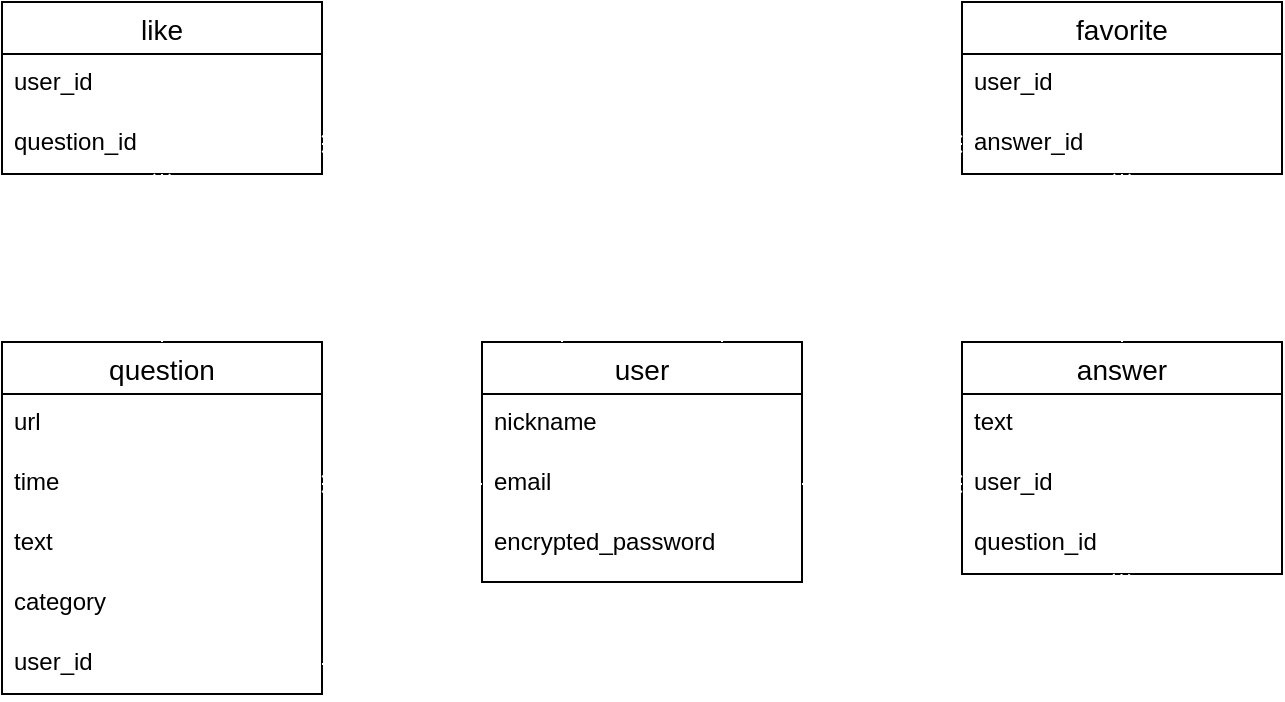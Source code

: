 <mxfile>
    <diagram id="t4B4wnCruLZ6Y6lPsfn-" name="ページ2">
        <mxGraphModel dx="1394" dy="1915" grid="1" gridSize="10" guides="1" tooltips="1" connect="1" arrows="1" fold="1" page="1" pageScale="1" pageWidth="827" pageHeight="1169" math="0" shadow="0">
            <root>
                <mxCell id="GyRWUpsRwullxOFlIDxe-0"/>
                <mxCell id="GyRWUpsRwullxOFlIDxe-1" parent="GyRWUpsRwullxOFlIDxe-0"/>
                <mxCell id="GyRWUpsRwullxOFlIDxe-6" value="answer" style="swimlane;fontStyle=0;childLayout=stackLayout;horizontal=1;startSize=26;horizontalStack=0;resizeParent=1;resizeParentMax=0;resizeLast=0;collapsible=1;marginBottom=0;align=center;fontSize=14;" parent="GyRWUpsRwullxOFlIDxe-1" vertex="1">
                    <mxGeometry x="360" y="110" width="160" height="116" as="geometry"/>
                </mxCell>
                <mxCell id="GyRWUpsRwullxOFlIDxe-7" value="text" style="text;strokeColor=none;fillColor=none;spacingLeft=4;spacingRight=4;overflow=hidden;rotatable=0;points=[[0,0.5],[1,0.5]];portConstraint=eastwest;fontSize=12;" parent="GyRWUpsRwullxOFlIDxe-6" vertex="1">
                    <mxGeometry y="26" width="160" height="30" as="geometry"/>
                </mxCell>
                <mxCell id="68gOTqaKWOkILATAaMOX-2" value="user_id" style="text;strokeColor=none;fillColor=none;spacingLeft=4;spacingRight=4;overflow=hidden;rotatable=0;points=[[0,0.5],[1,0.5]];portConstraint=eastwest;fontSize=12;" parent="GyRWUpsRwullxOFlIDxe-6" vertex="1">
                    <mxGeometry y="56" width="160" height="30" as="geometry"/>
                </mxCell>
                <mxCell id="-RR94L3K3ZirzpsDjrRM-3" value="question_id" style="text;strokeColor=none;fillColor=none;spacingLeft=4;spacingRight=4;overflow=hidden;rotatable=0;points=[[0,0.5],[1,0.5]];portConstraint=eastwest;fontSize=12;" parent="GyRWUpsRwullxOFlIDxe-6" vertex="1">
                    <mxGeometry y="86" width="160" height="30" as="geometry"/>
                </mxCell>
                <mxCell id="GyRWUpsRwullxOFlIDxe-10" value="question" style="swimlane;fontStyle=0;childLayout=stackLayout;horizontal=1;startSize=26;horizontalStack=0;resizeParent=1;resizeParentMax=0;resizeLast=0;collapsible=1;marginBottom=0;align=center;fontSize=14;" parent="GyRWUpsRwullxOFlIDxe-1" vertex="1">
                    <mxGeometry x="-120" y="110" width="160" height="176" as="geometry"/>
                </mxCell>
                <mxCell id="GyRWUpsRwullxOFlIDxe-11" value="url" style="text;strokeColor=none;fillColor=none;spacingLeft=4;spacingRight=4;overflow=hidden;rotatable=0;points=[[0,0.5],[1,0.5]];portConstraint=eastwest;fontSize=12;" parent="GyRWUpsRwullxOFlIDxe-10" vertex="1">
                    <mxGeometry y="26" width="160" height="30" as="geometry"/>
                </mxCell>
                <mxCell id="GyRWUpsRwullxOFlIDxe-12" value="time" style="text;strokeColor=none;fillColor=none;spacingLeft=4;spacingRight=4;overflow=hidden;rotatable=0;points=[[0,0.5],[1,0.5]];portConstraint=eastwest;fontSize=12;" parent="GyRWUpsRwullxOFlIDxe-10" vertex="1">
                    <mxGeometry y="56" width="160" height="30" as="geometry"/>
                </mxCell>
                <mxCell id="GyRWUpsRwullxOFlIDxe-13" value="text" style="text;strokeColor=none;fillColor=none;spacingLeft=4;spacingRight=4;overflow=hidden;rotatable=0;points=[[0,0.5],[1,0.5]];portConstraint=eastwest;fontSize=12;" parent="GyRWUpsRwullxOFlIDxe-10" vertex="1">
                    <mxGeometry y="86" width="160" height="30" as="geometry"/>
                </mxCell>
                <mxCell id="0" value="category" style="text;strokeColor=none;fillColor=none;spacingLeft=4;spacingRight=4;overflow=hidden;rotatable=0;points=[[0,0.5],[1,0.5]];portConstraint=eastwest;fontSize=12;" parent="GyRWUpsRwullxOFlIDxe-10" vertex="1">
                    <mxGeometry y="116" width="160" height="30" as="geometry"/>
                </mxCell>
                <mxCell id="jB3JMa5fjRWTT65x4QC4-1" value="user_id" style="text;strokeColor=none;fillColor=none;spacingLeft=4;spacingRight=4;overflow=hidden;rotatable=0;points=[[0,0.5],[1,0.5]];portConstraint=eastwest;fontSize=12;" parent="GyRWUpsRwullxOFlIDxe-10" vertex="1">
                    <mxGeometry y="146" width="160" height="30" as="geometry"/>
                </mxCell>
                <mxCell id="GyRWUpsRwullxOFlIDxe-14" value="user" style="swimlane;fontStyle=0;childLayout=stackLayout;horizontal=1;startSize=26;horizontalStack=0;resizeParent=1;resizeParentMax=0;resizeLast=0;collapsible=1;marginBottom=0;align=center;fontSize=14;" parent="GyRWUpsRwullxOFlIDxe-1" vertex="1">
                    <mxGeometry x="120" y="110" width="160" height="120" as="geometry"/>
                </mxCell>
                <mxCell id="GyRWUpsRwullxOFlIDxe-15" value="nickname" style="text;strokeColor=none;fillColor=none;spacingLeft=4;spacingRight=4;overflow=hidden;rotatable=0;points=[[0,0.5],[1,0.5]];portConstraint=eastwest;fontSize=12;" parent="GyRWUpsRwullxOFlIDxe-14" vertex="1">
                    <mxGeometry y="26" width="160" height="30" as="geometry"/>
                </mxCell>
                <mxCell id="-RR94L3K3ZirzpsDjrRM-0" value="email" style="text;strokeColor=none;fillColor=none;spacingLeft=4;spacingRight=4;overflow=hidden;rotatable=0;points=[[0,0.5],[1,0.5]];portConstraint=eastwest;fontSize=12;" parent="GyRWUpsRwullxOFlIDxe-14" vertex="1">
                    <mxGeometry y="56" width="160" height="30" as="geometry"/>
                </mxCell>
                <mxCell id="GyRWUpsRwullxOFlIDxe-16" value="encrypted_password" style="text;strokeColor=none;fillColor=none;spacingLeft=4;spacingRight=4;overflow=hidden;rotatable=0;points=[[0,0.5],[1,0.5]];portConstraint=eastwest;fontSize=12;" parent="GyRWUpsRwullxOFlIDxe-14" vertex="1">
                    <mxGeometry y="86" width="160" height="34" as="geometry"/>
                </mxCell>
                <mxCell id="68gOTqaKWOkILATAaMOX-4" value="" style="edgeStyle=none;rounded=0;orthogonalLoop=1;jettySize=auto;html=1;startArrow=ERone;startFill=0;endArrow=ERmany;endFill=0;strokeColor=#FFFFFF;exitX=0;exitY=0.5;exitDx=0;exitDy=0;entryX=1;entryY=0.5;entryDx=0;entryDy=0;" parent="GyRWUpsRwullxOFlIDxe-1" source="-RR94L3K3ZirzpsDjrRM-0" target="GyRWUpsRwullxOFlIDxe-12" edge="1">
                    <mxGeometry relative="1" as="geometry"/>
                </mxCell>
                <mxCell id="-RR94L3K3ZirzpsDjrRM-2" value="" style="edgeStyle=none;rounded=0;orthogonalLoop=1;jettySize=auto;html=1;startArrow=ERone;startFill=0;endArrow=ERmany;endFill=0;strokeColor=#FFFFFF;exitX=1;exitY=0.5;exitDx=0;exitDy=0;entryX=0;entryY=0.5;entryDx=0;entryDy=0;" parent="GyRWUpsRwullxOFlIDxe-1" source="-RR94L3K3ZirzpsDjrRM-0" target="68gOTqaKWOkILATAaMOX-2" edge="1">
                    <mxGeometry relative="1" as="geometry">
                        <mxPoint x="320.96" y="140.002" as="sourcePoint"/>
                        <mxPoint x="320" y="297.01" as="targetPoint"/>
                    </mxGeometry>
                </mxCell>
                <mxCell id="-RR94L3K3ZirzpsDjrRM-4" value="" style="edgeStyle=none;rounded=0;orthogonalLoop=1;jettySize=auto;html=1;startArrow=ERone;startFill=0;endArrow=ERmany;endFill=0;strokeColor=#FFFFFF;exitX=1;exitY=0.5;exitDx=0;exitDy=0;" parent="GyRWUpsRwullxOFlIDxe-1" source="jB3JMa5fjRWTT65x4QC4-1" target="-RR94L3K3ZirzpsDjrRM-3" edge="1">
                    <mxGeometry relative="1" as="geometry">
                        <mxPoint x="330" y="320" as="sourcePoint"/>
                        <mxPoint x="494" y="256" as="targetPoint"/>
                        <Array as="points">
                            <mxPoint x="439" y="271"/>
                        </Array>
                    </mxGeometry>
                </mxCell>
                <mxCell id="1" value="like" style="swimlane;fontStyle=0;childLayout=stackLayout;horizontal=1;startSize=26;horizontalStack=0;resizeParent=1;resizeParentMax=0;resizeLast=0;collapsible=1;marginBottom=0;align=center;fontSize=14;" vertex="1" parent="GyRWUpsRwullxOFlIDxe-1">
                    <mxGeometry x="-120" y="-60" width="160" height="86" as="geometry"/>
                </mxCell>
                <mxCell id="3" value="user_id" style="text;strokeColor=none;fillColor=none;spacingLeft=4;spacingRight=4;overflow=hidden;rotatable=0;points=[[0,0.5],[1,0.5]];portConstraint=eastwest;fontSize=12;" vertex="1" parent="1">
                    <mxGeometry y="26" width="160" height="30" as="geometry"/>
                </mxCell>
                <mxCell id="4" value="question_id" style="text;strokeColor=none;fillColor=none;spacingLeft=4;spacingRight=4;overflow=hidden;rotatable=0;points=[[0,0.5],[1,0.5]];portConstraint=eastwest;fontSize=12;" vertex="1" parent="1">
                    <mxGeometry y="56" width="160" height="30" as="geometry"/>
                </mxCell>
                <mxCell id="5" value="" style="edgeStyle=none;rounded=0;orthogonalLoop=1;jettySize=auto;html=1;startArrow=ERone;startFill=0;endArrow=ERmany;endFill=0;strokeColor=#FFFFFF;exitX=0.25;exitY=0;exitDx=0;exitDy=0;entryX=1;entryY=0.5;entryDx=0;entryDy=0;" edge="1" parent="GyRWUpsRwullxOFlIDxe-1" source="GyRWUpsRwullxOFlIDxe-14" target="4">
                    <mxGeometry relative="1" as="geometry">
                        <mxPoint x="70.96" y="170.002" as="sourcePoint"/>
                        <mxPoint x="30" y="20" as="targetPoint"/>
                        <Array as="points">
                            <mxPoint x="160" y="10"/>
                        </Array>
                    </mxGeometry>
                </mxCell>
                <mxCell id="6" value="" style="edgeStyle=none;rounded=0;orthogonalLoop=1;jettySize=auto;html=1;startArrow=ERone;startFill=0;endArrow=ERmany;endFill=0;strokeColor=#FFFFFF;exitX=0.5;exitY=0;exitDx=0;exitDy=0;" edge="1" parent="GyRWUpsRwullxOFlIDxe-1" source="GyRWUpsRwullxOFlIDxe-10" target="4">
                    <mxGeometry relative="1" as="geometry">
                        <mxPoint x="-60" y="108" as="sourcePoint"/>
                        <mxPoint x="-70" y="36" as="targetPoint"/>
                        <Array as="points"/>
                    </mxGeometry>
                </mxCell>
                <mxCell id="7" value="favorite" style="swimlane;fontStyle=0;childLayout=stackLayout;horizontal=1;startSize=26;horizontalStack=0;resizeParent=1;resizeParentMax=0;resizeLast=0;collapsible=1;marginBottom=0;align=center;fontSize=14;" vertex="1" parent="GyRWUpsRwullxOFlIDxe-1">
                    <mxGeometry x="360" y="-60" width="160" height="86" as="geometry"/>
                </mxCell>
                <mxCell id="8" value="user_id" style="text;strokeColor=none;fillColor=none;spacingLeft=4;spacingRight=4;overflow=hidden;rotatable=0;points=[[0,0.5],[1,0.5]];portConstraint=eastwest;fontSize=12;" vertex="1" parent="7">
                    <mxGeometry y="26" width="160" height="30" as="geometry"/>
                </mxCell>
                <mxCell id="9" value="answer_id" style="text;strokeColor=none;fillColor=none;spacingLeft=4;spacingRight=4;overflow=hidden;rotatable=0;points=[[0,0.5],[1,0.5]];portConstraint=eastwest;fontSize=12;" vertex="1" parent="7">
                    <mxGeometry y="56" width="160" height="30" as="geometry"/>
                </mxCell>
                <mxCell id="10" value="" style="edgeStyle=none;rounded=0;orthogonalLoop=1;jettySize=auto;html=1;startArrow=ERone;startFill=0;endArrow=ERmany;endFill=0;strokeColor=#FFFFFF;exitX=0.75;exitY=0;exitDx=0;exitDy=0;entryX=0;entryY=0.5;entryDx=0;entryDy=0;" edge="1" parent="GyRWUpsRwullxOFlIDxe-1" source="GyRWUpsRwullxOFlIDxe-14" target="9">
                    <mxGeometry relative="1" as="geometry">
                        <mxPoint x="220" y="70" as="sourcePoint"/>
                        <mxPoint x="130" y="70" as="targetPoint"/>
                        <Array as="points">
                            <mxPoint x="240" y="11"/>
                        </Array>
                    </mxGeometry>
                </mxCell>
                <mxCell id="11" value="" style="edgeStyle=none;rounded=0;orthogonalLoop=1;jettySize=auto;html=1;startArrow=ERone;startFill=0;endArrow=ERmany;endFill=0;strokeColor=#FFFFFF;exitX=0.5;exitY=0;exitDx=0;exitDy=0;" edge="1" parent="GyRWUpsRwullxOFlIDxe-1" source="GyRWUpsRwullxOFlIDxe-6" target="9">
                    <mxGeometry relative="1" as="geometry">
                        <mxPoint x="490" y="110" as="sourcePoint"/>
                        <mxPoint x="436" y="20" as="targetPoint"/>
                        <Array as="points"/>
                    </mxGeometry>
                </mxCell>
            </root>
        </mxGraphModel>
    </diagram>
</mxfile>